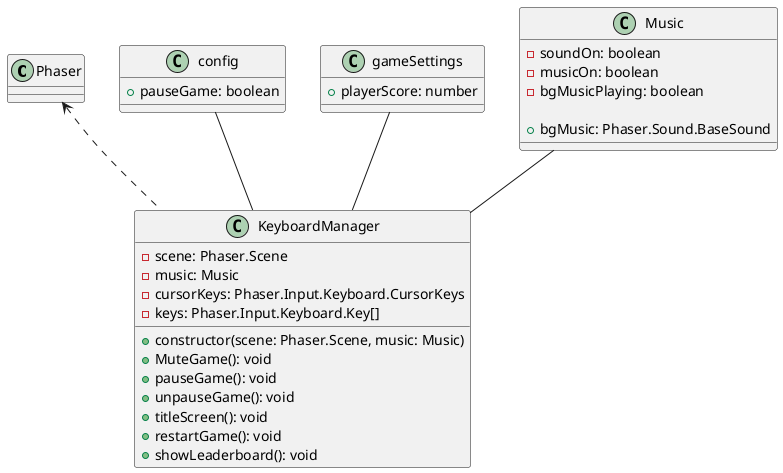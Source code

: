 @startuml

class Phaser
class config
class gameSettings
class Music
class KeyboardManager {
  - scene: Phaser.Scene
  - music: Music
  - cursorKeys: Phaser.Input.Keyboard.CursorKeys
  - keys: Phaser.Input.Keyboard.Key[]

  + constructor(scene: Phaser.Scene, music: Music)
  + MuteGame(): void
  + pauseGame(): void
  + unpauseGame(): void
  + titleScreen(): void
  + restartGame(): void
  + showLeaderboard(): void
}

class config {
  + pauseGame: boolean
}

class gameSettings {
  + playerScore: number
}

class Music {
  - soundOn: boolean
  - musicOn: boolean
  - bgMusicPlaying: boolean

  + bgMusic: Phaser.Sound.BaseSound
}

Phaser <.. KeyboardManager
config -- KeyboardManager
gameSettings -- KeyboardManager
Music -- KeyboardManager

@enduml
